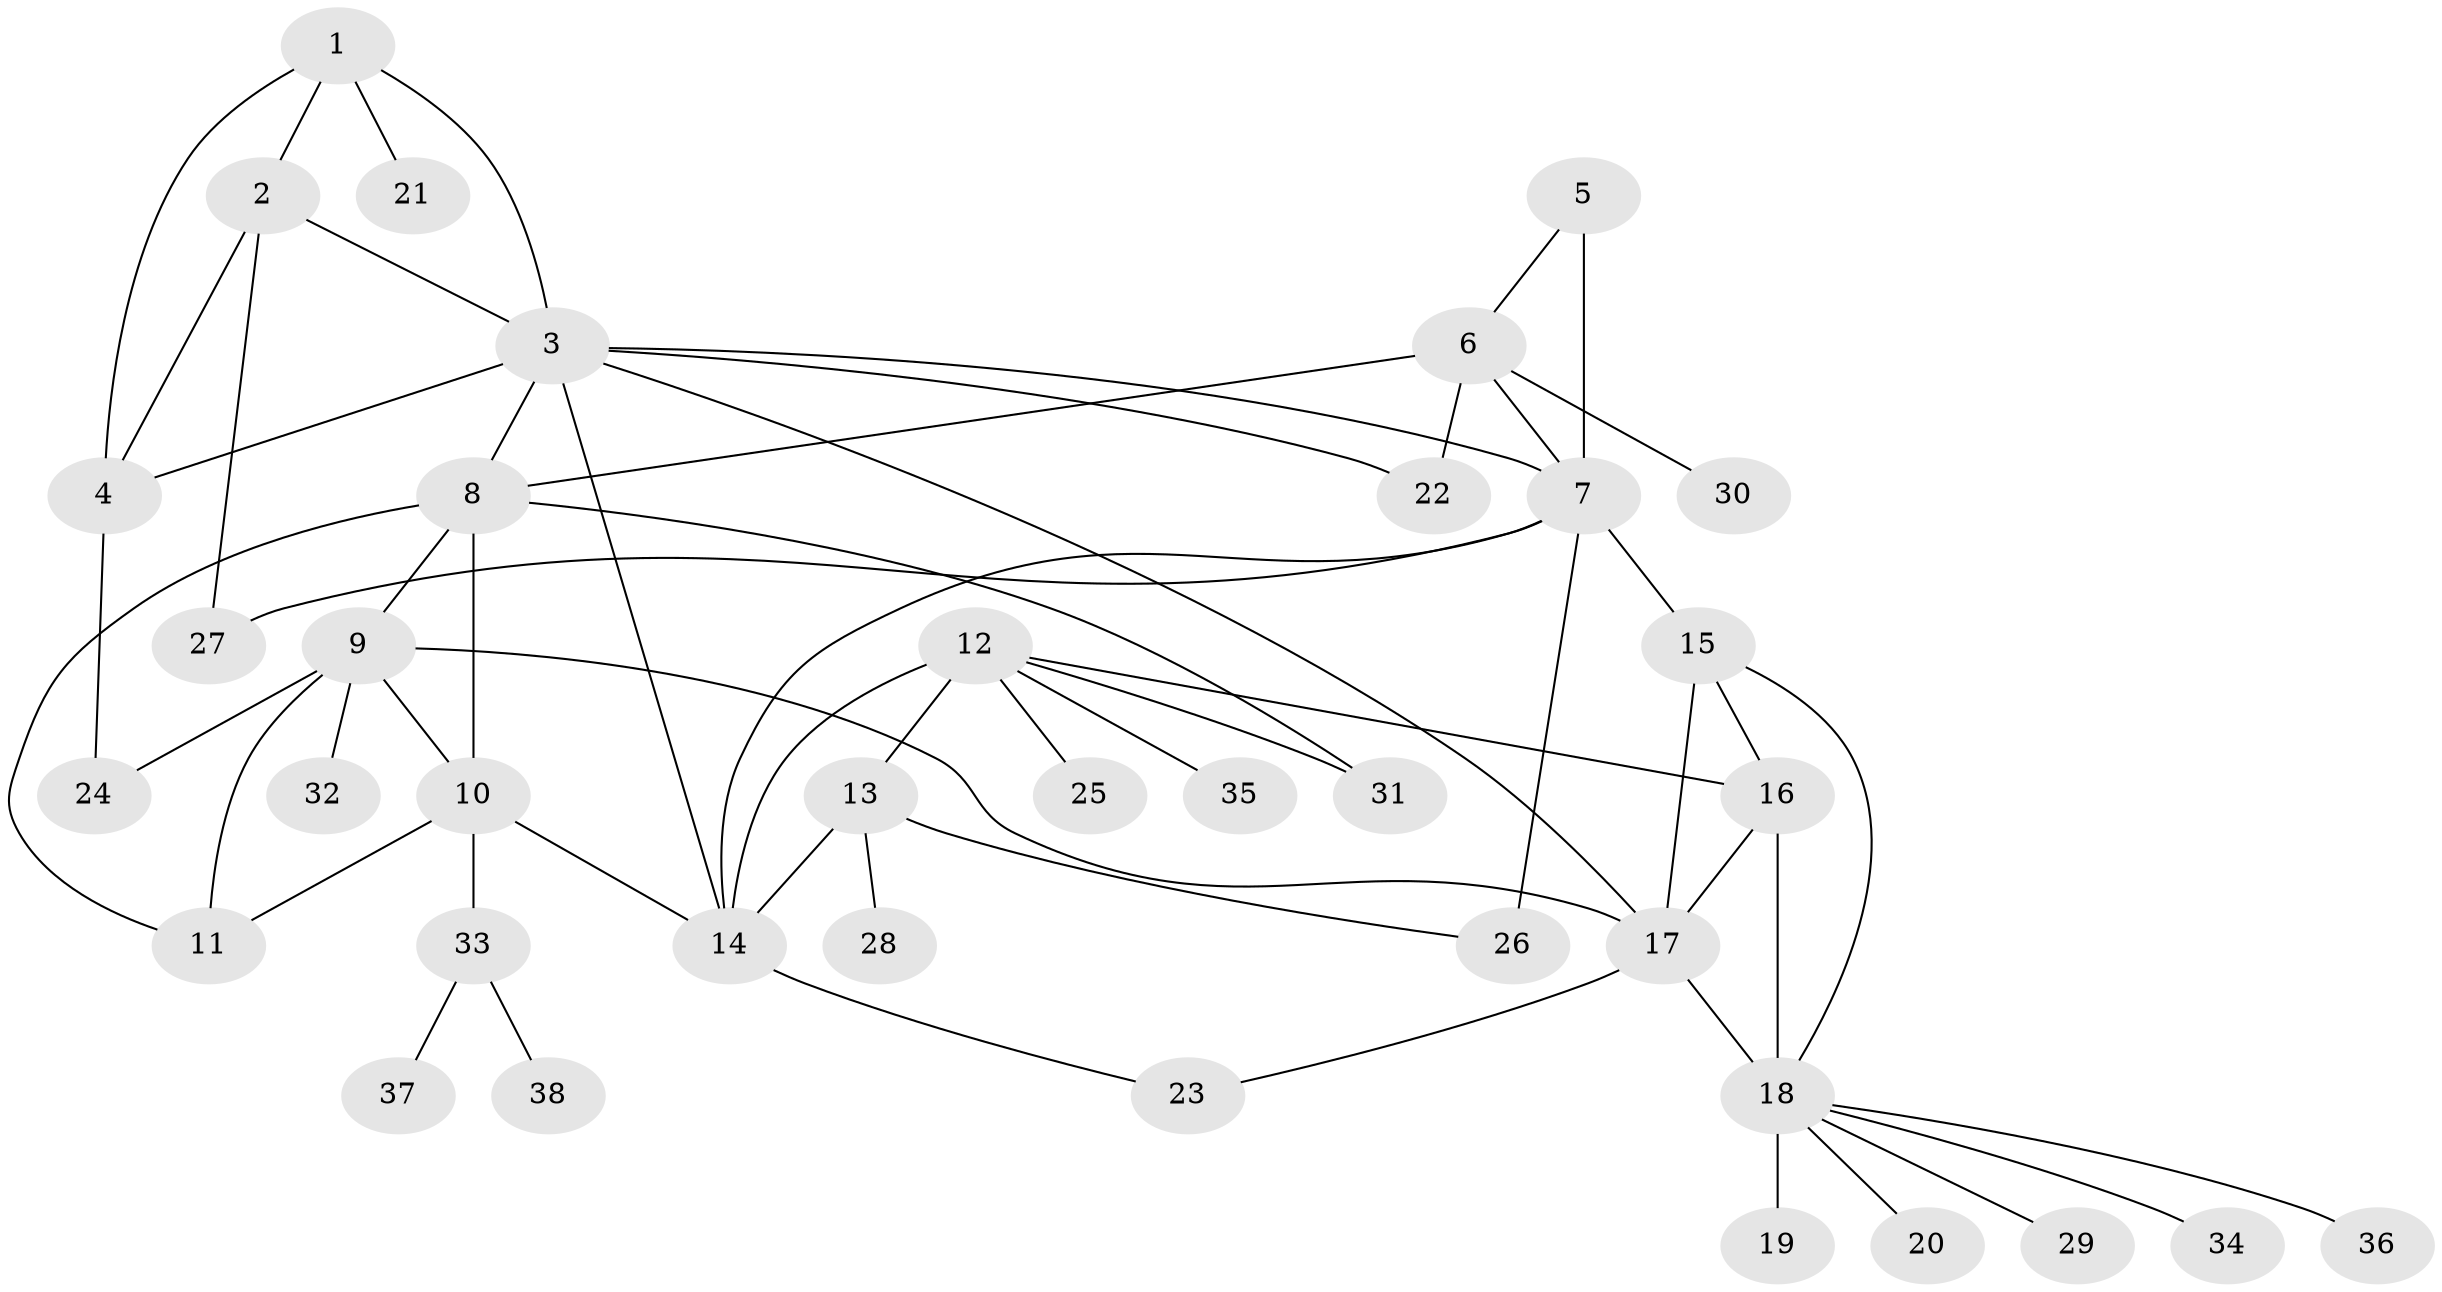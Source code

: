 // original degree distribution, {6: 0.0425531914893617, 10: 0.031914893617021274, 5: 0.010638297872340425, 8: 0.031914893617021274, 7: 0.05319148936170213, 3: 0.0851063829787234, 4: 0.010638297872340425, 13: 0.010638297872340425, 1: 0.5638297872340425, 2: 0.1595744680851064}
// Generated by graph-tools (version 1.1) at 2025/52/03/04/25 22:52:35]
// undirected, 38 vertices, 60 edges
graph export_dot {
  node [color=gray90,style=filled];
  1;
  2;
  3;
  4;
  5;
  6;
  7;
  8;
  9;
  10;
  11;
  12;
  13;
  14;
  15;
  16;
  17;
  18;
  19;
  20;
  21;
  22;
  23;
  24;
  25;
  26;
  27;
  28;
  29;
  30;
  31;
  32;
  33;
  34;
  35;
  36;
  37;
  38;
  1 -- 2 [weight=1.0];
  1 -- 3 [weight=1.0];
  1 -- 4 [weight=1.0];
  1 -- 21 [weight=1.0];
  2 -- 3 [weight=1.0];
  2 -- 4 [weight=1.0];
  2 -- 27 [weight=1.0];
  3 -- 4 [weight=1.0];
  3 -- 7 [weight=1.0];
  3 -- 8 [weight=1.0];
  3 -- 14 [weight=1.0];
  3 -- 17 [weight=1.0];
  3 -- 22 [weight=1.0];
  4 -- 24 [weight=2.0];
  5 -- 6 [weight=1.0];
  5 -- 7 [weight=2.0];
  6 -- 7 [weight=2.0];
  6 -- 8 [weight=1.0];
  6 -- 22 [weight=1.0];
  6 -- 30 [weight=1.0];
  7 -- 14 [weight=1.0];
  7 -- 15 [weight=2.0];
  7 -- 26 [weight=2.0];
  7 -- 27 [weight=1.0];
  8 -- 9 [weight=1.0];
  8 -- 10 [weight=1.0];
  8 -- 11 [weight=1.0];
  8 -- 31 [weight=1.0];
  9 -- 10 [weight=1.0];
  9 -- 11 [weight=4.0];
  9 -- 17 [weight=1.0];
  9 -- 24 [weight=1.0];
  9 -- 32 [weight=1.0];
  10 -- 11 [weight=1.0];
  10 -- 14 [weight=1.0];
  10 -- 33 [weight=1.0];
  12 -- 13 [weight=2.0];
  12 -- 14 [weight=2.0];
  12 -- 16 [weight=1.0];
  12 -- 25 [weight=1.0];
  12 -- 31 [weight=1.0];
  12 -- 35 [weight=1.0];
  13 -- 14 [weight=1.0];
  13 -- 26 [weight=1.0];
  13 -- 28 [weight=1.0];
  14 -- 23 [weight=1.0];
  15 -- 16 [weight=1.0];
  15 -- 17 [weight=1.0];
  15 -- 18 [weight=1.0];
  16 -- 17 [weight=1.0];
  16 -- 18 [weight=1.0];
  17 -- 18 [weight=1.0];
  17 -- 23 [weight=1.0];
  18 -- 19 [weight=5.0];
  18 -- 20 [weight=1.0];
  18 -- 29 [weight=1.0];
  18 -- 34 [weight=1.0];
  18 -- 36 [weight=1.0];
  33 -- 37 [weight=1.0];
  33 -- 38 [weight=1.0];
}
